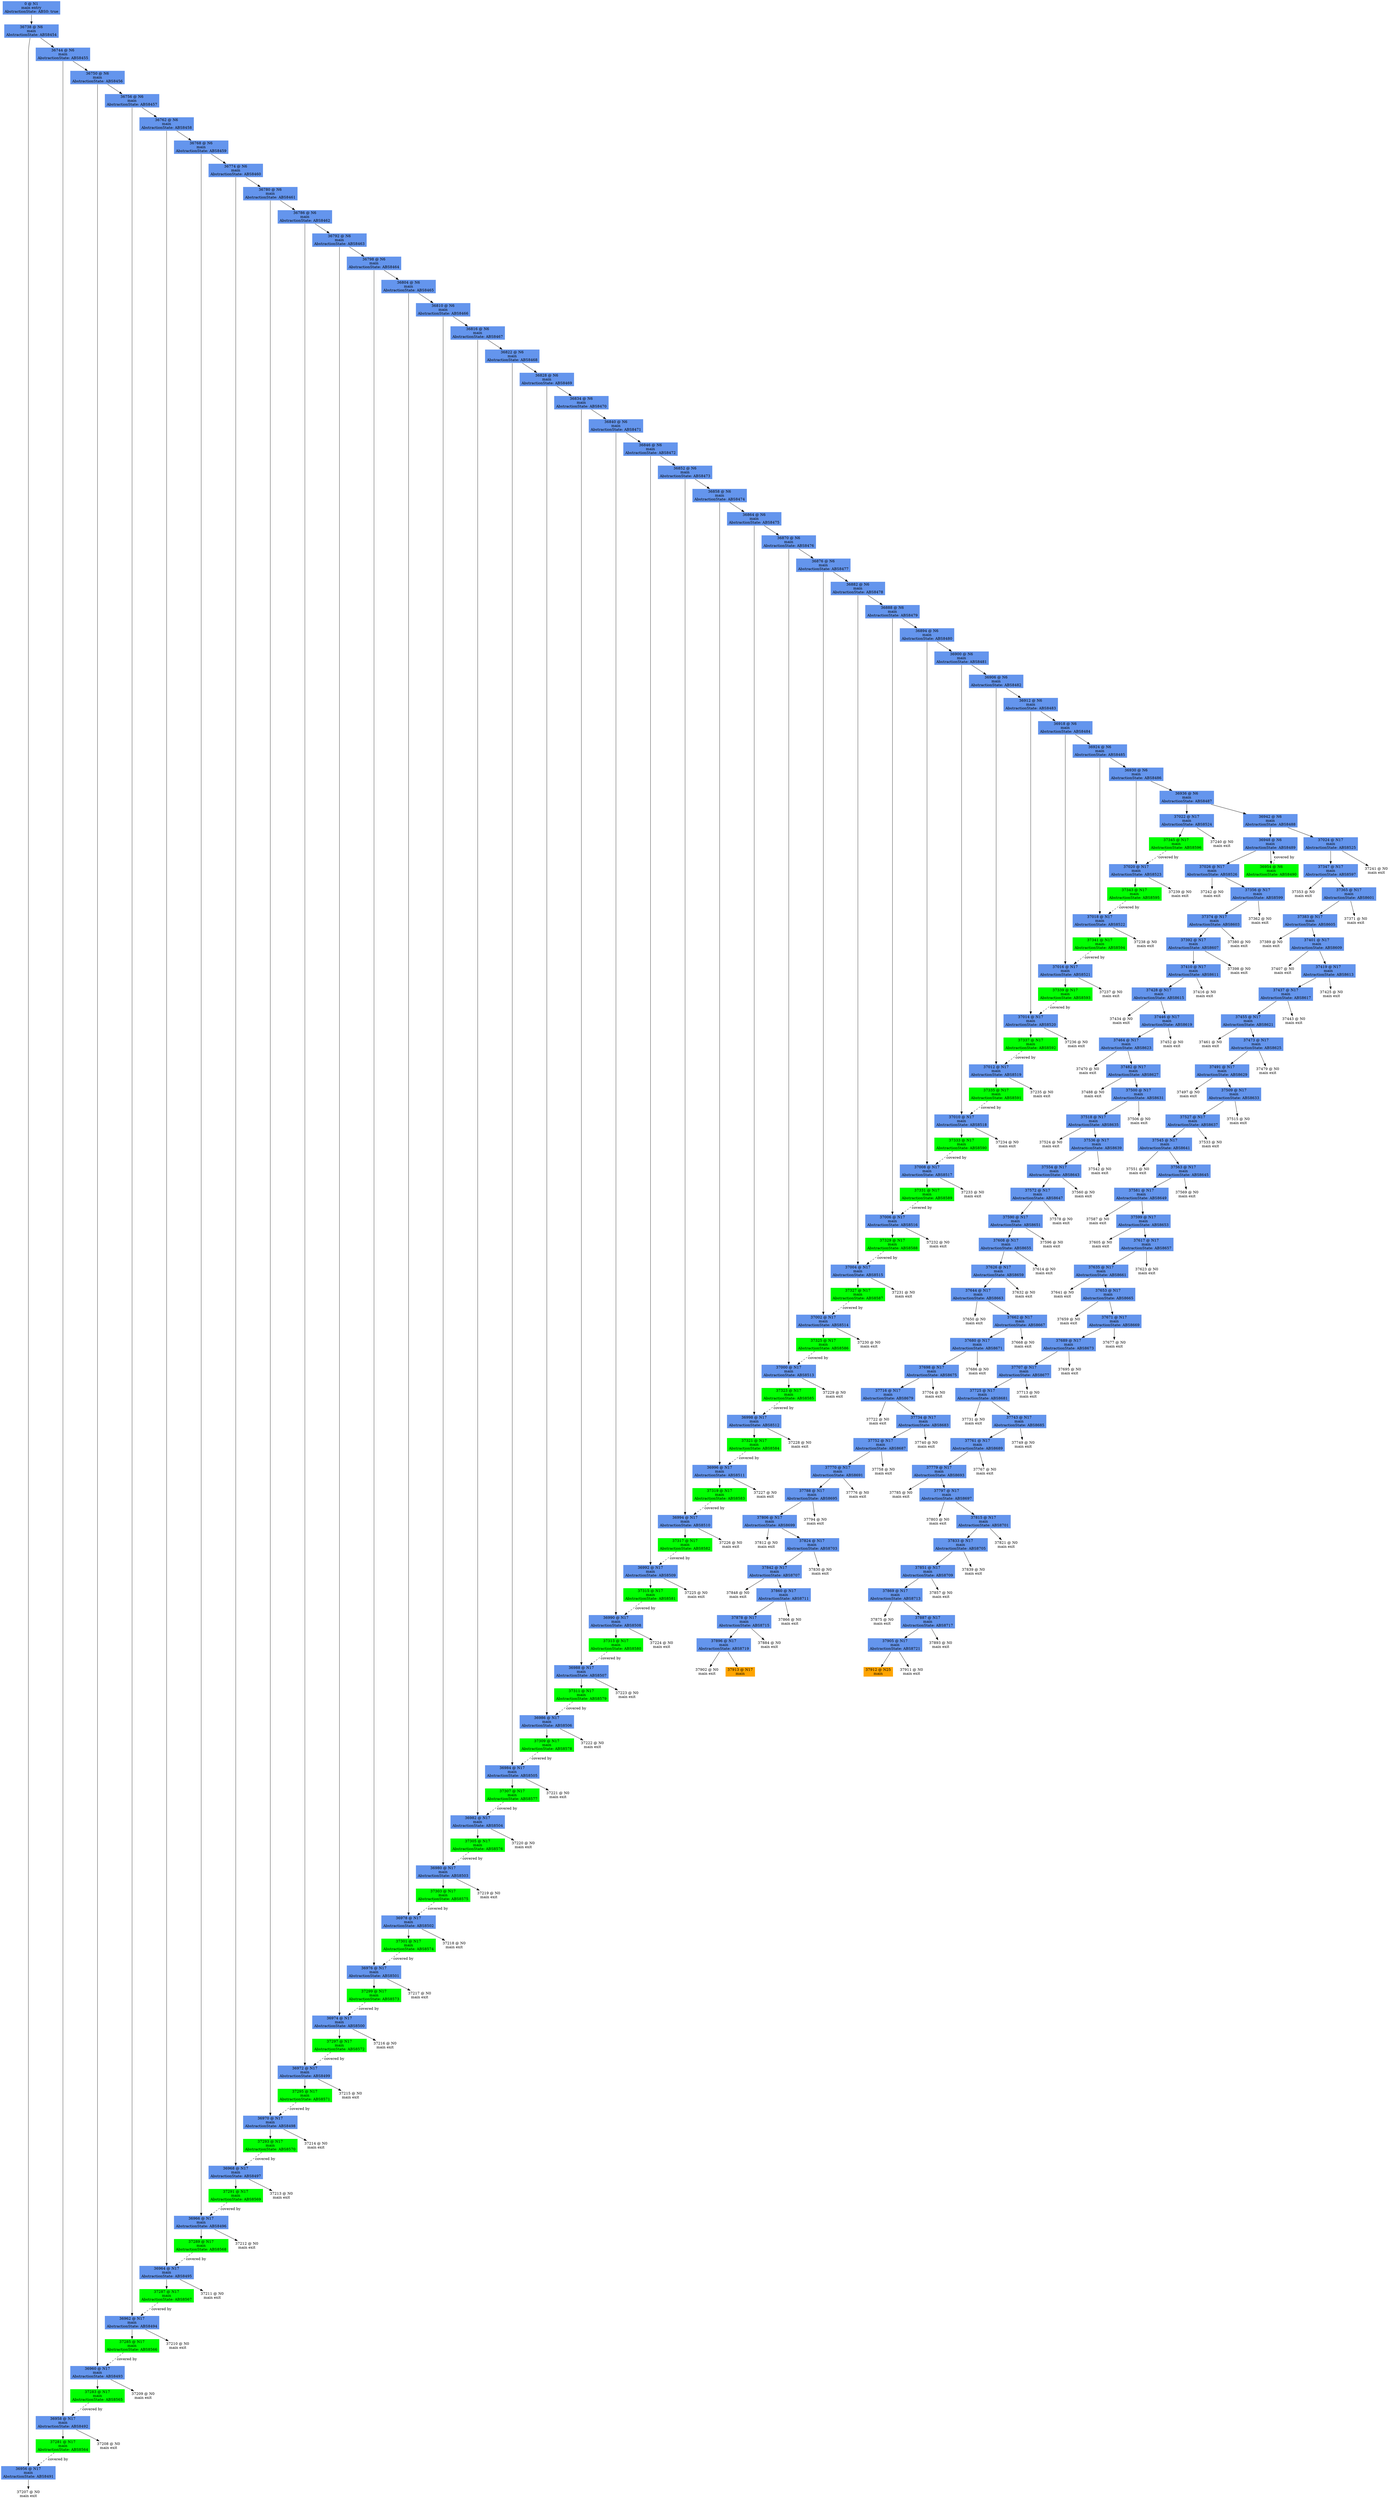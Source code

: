 digraph ARG {
node [style="filled" shape="box" color="white"]
0 [fillcolor="cornflowerblue" label="0 @ N1\nmain entry\nAbstractionState: ABS0: true\n" id="0"]
36738 [fillcolor="cornflowerblue" label="36738 @ N6\nmain\nAbstractionState: ABS8454\n" id="36738"]
36956 [fillcolor="cornflowerblue" label="36956 @ N17\nmain\nAbstractionState: ABS8491\n" id="36956"]
37207 [label="37207 @ N0\nmain exit\n" id="37207"]
36744 [fillcolor="cornflowerblue" label="36744 @ N6\nmain\nAbstractionState: ABS8455\n" id="36744"]
36958 [fillcolor="cornflowerblue" label="36958 @ N17\nmain\nAbstractionState: ABS8492\n" id="36958"]
37208 [label="37208 @ N0\nmain exit\n" id="37208"]
37281 [fillcolor="green" label="37281 @ N17\nmain\nAbstractionState: ABS8564\n" id="37281"]
36750 [fillcolor="cornflowerblue" label="36750 @ N6\nmain\nAbstractionState: ABS8456\n" id="36750"]
36756 [fillcolor="cornflowerblue" label="36756 @ N6\nmain\nAbstractionState: ABS8457\n" id="36756"]
36962 [fillcolor="cornflowerblue" label="36962 @ N17\nmain\nAbstractionState: ABS8494\n" id="36962"]
37285 [fillcolor="green" label="37285 @ N17\nmain\nAbstractionState: ABS8566\n" id="37285"]
37210 [label="37210 @ N0\nmain exit\n" id="37210"]
36762 [fillcolor="cornflowerblue" label="36762 @ N6\nmain\nAbstractionState: ABS8458\n" id="36762"]
36964 [fillcolor="cornflowerblue" label="36964 @ N17\nmain\nAbstractionState: ABS8495\n" id="36964"]
37287 [fillcolor="green" label="37287 @ N17\nmain\nAbstractionState: ABS8567\n" id="37287"]
37211 [label="37211 @ N0\nmain exit\n" id="37211"]
36768 [fillcolor="cornflowerblue" label="36768 @ N6\nmain\nAbstractionState: ABS8459\n" id="36768"]
36966 [fillcolor="cornflowerblue" label="36966 @ N17\nmain\nAbstractionState: ABS8496\n" id="36966"]
37212 [label="37212 @ N0\nmain exit\n" id="37212"]
37289 [fillcolor="green" label="37289 @ N17\nmain\nAbstractionState: ABS8568\n" id="37289"]
36774 [fillcolor="cornflowerblue" label="36774 @ N6\nmain\nAbstractionState: ABS8460\n" id="36774"]
36780 [fillcolor="cornflowerblue" label="36780 @ N6\nmain\nAbstractionState: ABS8461\n" id="36780"]
36786 [fillcolor="cornflowerblue" label="36786 @ N6\nmain\nAbstractionState: ABS8462\n" id="36786"]
36792 [fillcolor="cornflowerblue" label="36792 @ N6\nmain\nAbstractionState: ABS8463\n" id="36792"]
36798 [fillcolor="cornflowerblue" label="36798 @ N6\nmain\nAbstractionState: ABS8464\n" id="36798"]
36976 [fillcolor="cornflowerblue" label="36976 @ N17\nmain\nAbstractionState: ABS8501\n" id="36976"]
37299 [fillcolor="green" label="37299 @ N17\nmain\nAbstractionState: ABS8573\n" id="37299"]
37217 [label="37217 @ N0\nmain exit\n" id="37217"]
36804 [fillcolor="cornflowerblue" label="36804 @ N6\nmain\nAbstractionState: ABS8465\n" id="36804"]
36978 [fillcolor="cornflowerblue" label="36978 @ N17\nmain\nAbstractionState: ABS8502\n" id="36978"]
37301 [fillcolor="green" label="37301 @ N17\nmain\nAbstractionState: ABS8574\n" id="37301"]
37218 [label="37218 @ N0\nmain exit\n" id="37218"]
36810 [fillcolor="cornflowerblue" label="36810 @ N6\nmain\nAbstractionState: ABS8466\n" id="36810"]
36816 [fillcolor="cornflowerblue" label="36816 @ N6\nmain\nAbstractionState: ABS8467\n" id="36816"]
36822 [fillcolor="cornflowerblue" label="36822 @ N6\nmain\nAbstractionState: ABS8468\n" id="36822"]
36828 [fillcolor="cornflowerblue" label="36828 @ N6\nmain\nAbstractionState: ABS8469\n" id="36828"]
36986 [fillcolor="cornflowerblue" label="36986 @ N17\nmain\nAbstractionState: ABS8506\n" id="36986"]
37309 [fillcolor="green" label="37309 @ N17\nmain\nAbstractionState: ABS8578\n" id="37309"]
37222 [label="37222 @ N0\nmain exit\n" id="37222"]
36834 [fillcolor="cornflowerblue" label="36834 @ N6\nmain\nAbstractionState: ABS8470\n" id="36834"]
36988 [fillcolor="cornflowerblue" label="36988 @ N17\nmain\nAbstractionState: ABS8507\n" id="36988"]
37311 [fillcolor="green" label="37311 @ N17\nmain\nAbstractionState: ABS8579\n" id="37311"]
37223 [label="37223 @ N0\nmain exit\n" id="37223"]
36840 [fillcolor="cornflowerblue" label="36840 @ N6\nmain\nAbstractionState: ABS8471\n" id="36840"]
36846 [fillcolor="cornflowerblue" label="36846 @ N6\nmain\nAbstractionState: ABS8472\n" id="36846"]
36992 [fillcolor="cornflowerblue" label="36992 @ N17\nmain\nAbstractionState: ABS8509\n" id="36992"]
37315 [fillcolor="green" label="37315 @ N17\nmain\nAbstractionState: ABS8581\n" id="37315"]
37225 [label="37225 @ N0\nmain exit\n" id="37225"]
36852 [fillcolor="cornflowerblue" label="36852 @ N6\nmain\nAbstractionState: ABS8473\n" id="36852"]
36994 [fillcolor="cornflowerblue" label="36994 @ N17\nmain\nAbstractionState: ABS8510\n" id="36994"]
37317 [fillcolor="green" label="37317 @ N17\nmain\nAbstractionState: ABS8582\n" id="37317"]
37226 [label="37226 @ N0\nmain exit\n" id="37226"]
36858 [fillcolor="cornflowerblue" label="36858 @ N6\nmain\nAbstractionState: ABS8474\n" id="36858"]
36996 [fillcolor="cornflowerblue" label="36996 @ N17\nmain\nAbstractionState: ABS8511\n" id="36996"]
37227 [label="37227 @ N0\nmain exit\n" id="37227"]
37319 [fillcolor="green" label="37319 @ N17\nmain\nAbstractionState: ABS8583\n" id="37319"]
36864 [fillcolor="cornflowerblue" label="36864 @ N6\nmain\nAbstractionState: ABS8475\n" id="36864"]
36870 [fillcolor="cornflowerblue" label="36870 @ N6\nmain\nAbstractionState: ABS8476\n" id="36870"]
37000 [fillcolor="cornflowerblue" label="37000 @ N17\nmain\nAbstractionState: ABS8513\n" id="37000"]
37229 [label="37229 @ N0\nmain exit\n" id="37229"]
37323 [fillcolor="green" label="37323 @ N17\nmain\nAbstractionState: ABS8585\n" id="37323"]
36876 [fillcolor="cornflowerblue" label="36876 @ N6\nmain\nAbstractionState: ABS8477\n" id="36876"]
36882 [fillcolor="cornflowerblue" label="36882 @ N6\nmain\nAbstractionState: ABS8478\n" id="36882"]
36888 [fillcolor="cornflowerblue" label="36888 @ N6\nmain\nAbstractionState: ABS8479\n" id="36888"]
37006 [fillcolor="cornflowerblue" label="37006 @ N17\nmain\nAbstractionState: ABS8516\n" id="37006"]
37232 [label="37232 @ N0\nmain exit\n" id="37232"]
37329 [fillcolor="green" label="37329 @ N17\nmain\nAbstractionState: ABS8588\n" id="37329"]
36894 [fillcolor="cornflowerblue" label="36894 @ N6\nmain\nAbstractionState: ABS8480\n" id="36894"]
37008 [fillcolor="cornflowerblue" label="37008 @ N17\nmain\nAbstractionState: ABS8517\n" id="37008"]
37331 [fillcolor="green" label="37331 @ N17\nmain\nAbstractionState: ABS8589\n" id="37331"]
37233 [label="37233 @ N0\nmain exit\n" id="37233"]
36900 [fillcolor="cornflowerblue" label="36900 @ N6\nmain\nAbstractionState: ABS8481\n" id="36900"]
36906 [fillcolor="cornflowerblue" label="36906 @ N6\nmain\nAbstractionState: ABS8482\n" id="36906"]
37012 [fillcolor="cornflowerblue" label="37012 @ N17\nmain\nAbstractionState: ABS8519\n" id="37012"]
37335 [fillcolor="green" label="37335 @ N17\nmain\nAbstractionState: ABS8591\n" id="37335"]
37235 [label="37235 @ N0\nmain exit\n" id="37235"]
36912 [fillcolor="cornflowerblue" label="36912 @ N6\nmain\nAbstractionState: ABS8483\n" id="36912"]
37014 [fillcolor="cornflowerblue" label="37014 @ N17\nmain\nAbstractionState: ABS8520\n" id="37014"]
37337 [fillcolor="green" label="37337 @ N17\nmain\nAbstractionState: ABS8592\n" id="37337"]
37236 [label="37236 @ N0\nmain exit\n" id="37236"]
36918 [fillcolor="cornflowerblue" label="36918 @ N6\nmain\nAbstractionState: ABS8484\n" id="36918"]
37016 [fillcolor="cornflowerblue" label="37016 @ N17\nmain\nAbstractionState: ABS8521\n" id="37016"]
37339 [fillcolor="green" label="37339 @ N17\nmain\nAbstractionState: ABS8593\n" id="37339"]
37237 [label="37237 @ N0\nmain exit\n" id="37237"]
36924 [fillcolor="cornflowerblue" label="36924 @ N6\nmain\nAbstractionState: ABS8485\n" id="36924"]
36930 [fillcolor="cornflowerblue" label="36930 @ N6\nmain\nAbstractionState: ABS8486\n" id="36930"]
37020 [fillcolor="cornflowerblue" label="37020 @ N17\nmain\nAbstractionState: ABS8523\n" id="37020"]
37343 [fillcolor="green" label="37343 @ N17\nmain\nAbstractionState: ABS8595\n" id="37343"]
37239 [label="37239 @ N0\nmain exit\n" id="37239"]
36936 [fillcolor="cornflowerblue" label="36936 @ N6\nmain\nAbstractionState: ABS8487\n" id="36936"]
37022 [fillcolor="cornflowerblue" label="37022 @ N17\nmain\nAbstractionState: ABS8524\n" id="37022"]
37345 [fillcolor="green" label="37345 @ N17\nmain\nAbstractionState: ABS8596\n" id="37345"]
37240 [label="37240 @ N0\nmain exit\n" id="37240"]
36942 [fillcolor="cornflowerblue" label="36942 @ N6\nmain\nAbstractionState: ABS8488\n" id="36942"]
36948 [fillcolor="cornflowerblue" label="36948 @ N6\nmain\nAbstractionState: ABS8489\n" id="36948"]
37026 [fillcolor="cornflowerblue" label="37026 @ N17\nmain\nAbstractionState: ABS8526\n" id="37026"]
37242 [label="37242 @ N0\nmain exit\n" id="37242"]
37356 [fillcolor="cornflowerblue" label="37356 @ N17\nmain\nAbstractionState: ABS8599\n" id="37356"]
37374 [fillcolor="cornflowerblue" label="37374 @ N17\nmain\nAbstractionState: ABS8603\n" id="37374"]
37392 [fillcolor="cornflowerblue" label="37392 @ N17\nmain\nAbstractionState: ABS8607\n" id="37392"]
37410 [fillcolor="cornflowerblue" label="37410 @ N17\nmain\nAbstractionState: ABS8611\n" id="37410"]
37428 [fillcolor="cornflowerblue" label="37428 @ N17\nmain\nAbstractionState: ABS8615\n" id="37428"]
37434 [label="37434 @ N0\nmain exit\n" id="37434"]
37446 [fillcolor="cornflowerblue" label="37446 @ N17\nmain\nAbstractionState: ABS8619\n" id="37446"]
37464 [fillcolor="cornflowerblue" label="37464 @ N17\nmain\nAbstractionState: ABS8623\n" id="37464"]
37470 [label="37470 @ N0\nmain exit\n" id="37470"]
37482 [fillcolor="cornflowerblue" label="37482 @ N17\nmain\nAbstractionState: ABS8627\n" id="37482"]
37488 [label="37488 @ N0\nmain exit\n" id="37488"]
37500 [fillcolor="cornflowerblue" label="37500 @ N17\nmain\nAbstractionState: ABS8631\n" id="37500"]
37518 [fillcolor="cornflowerblue" label="37518 @ N17\nmain\nAbstractionState: ABS8635\n" id="37518"]
37524 [label="37524 @ N0\nmain exit\n" id="37524"]
37536 [fillcolor="cornflowerblue" label="37536 @ N17\nmain\nAbstractionState: ABS8639\n" id="37536"]
37554 [fillcolor="cornflowerblue" label="37554 @ N17\nmain\nAbstractionState: ABS8643\n" id="37554"]
37572 [fillcolor="cornflowerblue" label="37572 @ N17\nmain\nAbstractionState: ABS8647\n" id="37572"]
37590 [fillcolor="cornflowerblue" label="37590 @ N17\nmain\nAbstractionState: ABS8651\n" id="37590"]
37608 [fillcolor="cornflowerblue" label="37608 @ N17\nmain\nAbstractionState: ABS8655\n" id="37608"]
37626 [fillcolor="cornflowerblue" label="37626 @ N17\nmain\nAbstractionState: ABS8659\n" id="37626"]
37644 [fillcolor="cornflowerblue" label="37644 @ N17\nmain\nAbstractionState: ABS8663\n" id="37644"]
37650 [label="37650 @ N0\nmain exit\n" id="37650"]
37662 [fillcolor="cornflowerblue" label="37662 @ N17\nmain\nAbstractionState: ABS8667\n" id="37662"]
37680 [fillcolor="cornflowerblue" label="37680 @ N17\nmain\nAbstractionState: ABS8671\n" id="37680"]
37698 [fillcolor="cornflowerblue" label="37698 @ N17\nmain\nAbstractionState: ABS8675\n" id="37698"]
37716 [fillcolor="cornflowerblue" label="37716 @ N17\nmain\nAbstractionState: ABS8679\n" id="37716"]
37722 [label="37722 @ N0\nmain exit\n" id="37722"]
37734 [fillcolor="cornflowerblue" label="37734 @ N17\nmain\nAbstractionState: ABS8683\n" id="37734"]
37752 [fillcolor="cornflowerblue" label="37752 @ N17\nmain\nAbstractionState: ABS8687\n" id="37752"]
37770 [fillcolor="cornflowerblue" label="37770 @ N17\nmain\nAbstractionState: ABS8691\n" id="37770"]
37788 [fillcolor="cornflowerblue" label="37788 @ N17\nmain\nAbstractionState: ABS8695\n" id="37788"]
37806 [fillcolor="cornflowerblue" label="37806 @ N17\nmain\nAbstractionState: ABS8699\n" id="37806"]
37812 [label="37812 @ N0\nmain exit\n" id="37812"]
37824 [fillcolor="cornflowerblue" label="37824 @ N17\nmain\nAbstractionState: ABS8703\n" id="37824"]
37842 [fillcolor="cornflowerblue" label="37842 @ N17\nmain\nAbstractionState: ABS8707\n" id="37842"]
37848 [label="37848 @ N0\nmain exit\n" id="37848"]
37860 [fillcolor="cornflowerblue" label="37860 @ N17\nmain\nAbstractionState: ABS8711\n" id="37860"]
37878 [fillcolor="cornflowerblue" label="37878 @ N17\nmain\nAbstractionState: ABS8715\n" id="37878"]
37896 [fillcolor="cornflowerblue" label="37896 @ N17\nmain\nAbstractionState: ABS8719\n" id="37896"]
37902 [label="37902 @ N0\nmain exit\n" id="37902"]
37913 [fillcolor="orange" label="37913 @ N17\nmain\n" id="37913"]
37884 [label="37884 @ N0\nmain exit\n" id="37884"]
37866 [label="37866 @ N0\nmain exit\n" id="37866"]
37830 [label="37830 @ N0\nmain exit\n" id="37830"]
37794 [label="37794 @ N0\nmain exit\n" id="37794"]
37776 [label="37776 @ N0\nmain exit\n" id="37776"]
37758 [label="37758 @ N0\nmain exit\n" id="37758"]
37740 [label="37740 @ N0\nmain exit\n" id="37740"]
37704 [label="37704 @ N0\nmain exit\n" id="37704"]
37686 [label="37686 @ N0\nmain exit\n" id="37686"]
37668 [label="37668 @ N0\nmain exit\n" id="37668"]
37632 [label="37632 @ N0\nmain exit\n" id="37632"]
37614 [label="37614 @ N0\nmain exit\n" id="37614"]
37596 [label="37596 @ N0\nmain exit\n" id="37596"]
37578 [label="37578 @ N0\nmain exit\n" id="37578"]
37560 [label="37560 @ N0\nmain exit\n" id="37560"]
37542 [label="37542 @ N0\nmain exit\n" id="37542"]
37506 [label="37506 @ N0\nmain exit\n" id="37506"]
37452 [label="37452 @ N0\nmain exit\n" id="37452"]
37416 [label="37416 @ N0\nmain exit\n" id="37416"]
37398 [label="37398 @ N0\nmain exit\n" id="37398"]
37380 [label="37380 @ N0\nmain exit\n" id="37380"]
37362 [label="37362 @ N0\nmain exit\n" id="37362"]
36954 [fillcolor="green" label="36954 @ N6\nmain\nAbstractionState: ABS8490\n" id="36954"]
37024 [fillcolor="cornflowerblue" label="37024 @ N17\nmain\nAbstractionState: ABS8525\n" id="37024"]
37347 [fillcolor="cornflowerblue" label="37347 @ N17\nmain\nAbstractionState: ABS8597\n" id="37347"]
37353 [label="37353 @ N0\nmain exit\n" id="37353"]
37365 [fillcolor="cornflowerblue" label="37365 @ N17\nmain\nAbstractionState: ABS8601\n" id="37365"]
37383 [fillcolor="cornflowerblue" label="37383 @ N17\nmain\nAbstractionState: ABS8605\n" id="37383"]
37389 [label="37389 @ N0\nmain exit\n" id="37389"]
37401 [fillcolor="cornflowerblue" label="37401 @ N17\nmain\nAbstractionState: ABS8609\n" id="37401"]
37407 [label="37407 @ N0\nmain exit\n" id="37407"]
37419 [fillcolor="cornflowerblue" label="37419 @ N17\nmain\nAbstractionState: ABS8613\n" id="37419"]
37437 [fillcolor="cornflowerblue" label="37437 @ N17\nmain\nAbstractionState: ABS8617\n" id="37437"]
37455 [fillcolor="cornflowerblue" label="37455 @ N17\nmain\nAbstractionState: ABS8621\n" id="37455"]
37461 [label="37461 @ N0\nmain exit\n" id="37461"]
37473 [fillcolor="cornflowerblue" label="37473 @ N17\nmain\nAbstractionState: ABS8625\n" id="37473"]
37491 [fillcolor="cornflowerblue" label="37491 @ N17\nmain\nAbstractionState: ABS8629\n" id="37491"]
37497 [label="37497 @ N0\nmain exit\n" id="37497"]
37509 [fillcolor="cornflowerblue" label="37509 @ N17\nmain\nAbstractionState: ABS8633\n" id="37509"]
37527 [fillcolor="cornflowerblue" label="37527 @ N17\nmain\nAbstractionState: ABS8637\n" id="37527"]
37545 [fillcolor="cornflowerblue" label="37545 @ N17\nmain\nAbstractionState: ABS8641\n" id="37545"]
37551 [label="37551 @ N0\nmain exit\n" id="37551"]
37563 [fillcolor="cornflowerblue" label="37563 @ N17\nmain\nAbstractionState: ABS8645\n" id="37563"]
37581 [fillcolor="cornflowerblue" label="37581 @ N17\nmain\nAbstractionState: ABS8649\n" id="37581"]
37587 [label="37587 @ N0\nmain exit\n" id="37587"]
37599 [fillcolor="cornflowerblue" label="37599 @ N17\nmain\nAbstractionState: ABS8653\n" id="37599"]
37605 [label="37605 @ N0\nmain exit\n" id="37605"]
37617 [fillcolor="cornflowerblue" label="37617 @ N17\nmain\nAbstractionState: ABS8657\n" id="37617"]
37635 [fillcolor="cornflowerblue" label="37635 @ N17\nmain\nAbstractionState: ABS8661\n" id="37635"]
37641 [label="37641 @ N0\nmain exit\n" id="37641"]
37653 [fillcolor="cornflowerblue" label="37653 @ N17\nmain\nAbstractionState: ABS8665\n" id="37653"]
37659 [label="37659 @ N0\nmain exit\n" id="37659"]
37671 [fillcolor="cornflowerblue" label="37671 @ N17\nmain\nAbstractionState: ABS8669\n" id="37671"]
37689 [fillcolor="cornflowerblue" label="37689 @ N17\nmain\nAbstractionState: ABS8673\n" id="37689"]
37707 [fillcolor="cornflowerblue" label="37707 @ N17\nmain\nAbstractionState: ABS8677\n" id="37707"]
37725 [fillcolor="cornflowerblue" label="37725 @ N17\nmain\nAbstractionState: ABS8681\n" id="37725"]
37731 [label="37731 @ N0\nmain exit\n" id="37731"]
37743 [fillcolor="cornflowerblue" label="37743 @ N17\nmain\nAbstractionState: ABS8685\n" id="37743"]
37761 [fillcolor="cornflowerblue" label="37761 @ N17\nmain\nAbstractionState: ABS8689\n" id="37761"]
37779 [fillcolor="cornflowerblue" label="37779 @ N17\nmain\nAbstractionState: ABS8693\n" id="37779"]
37785 [label="37785 @ N0\nmain exit\n" id="37785"]
37797 [fillcolor="cornflowerblue" label="37797 @ N17\nmain\nAbstractionState: ABS8697\n" id="37797"]
37803 [label="37803 @ N0\nmain exit\n" id="37803"]
37815 [fillcolor="cornflowerblue" label="37815 @ N17\nmain\nAbstractionState: ABS8701\n" id="37815"]
37833 [fillcolor="cornflowerblue" label="37833 @ N17\nmain\nAbstractionState: ABS8705\n" id="37833"]
37851 [fillcolor="cornflowerblue" label="37851 @ N17\nmain\nAbstractionState: ABS8709\n" id="37851"]
37869 [fillcolor="cornflowerblue" label="37869 @ N17\nmain\nAbstractionState: ABS8713\n" id="37869"]
37875 [label="37875 @ N0\nmain exit\n" id="37875"]
37887 [fillcolor="cornflowerblue" label="37887 @ N17\nmain\nAbstractionState: ABS8717\n" id="37887"]
37905 [fillcolor="cornflowerblue" label="37905 @ N17\nmain\nAbstractionState: ABS8721\n" id="37905"]
37912 [fillcolor="orange" label="37912 @ N25\nmain\n" id="37912"]
37911 [label="37911 @ N0\nmain exit\n" id="37911"]
37893 [label="37893 @ N0\nmain exit\n" id="37893"]
37857 [label="37857 @ N0\nmain exit\n" id="37857"]
37839 [label="37839 @ N0\nmain exit\n" id="37839"]
37821 [label="37821 @ N0\nmain exit\n" id="37821"]
37767 [label="37767 @ N0\nmain exit\n" id="37767"]
37749 [label="37749 @ N0\nmain exit\n" id="37749"]
37713 [label="37713 @ N0\nmain exit\n" id="37713"]
37695 [label="37695 @ N0\nmain exit\n" id="37695"]
37677 [label="37677 @ N0\nmain exit\n" id="37677"]
37623 [label="37623 @ N0\nmain exit\n" id="37623"]
37569 [label="37569 @ N0\nmain exit\n" id="37569"]
37533 [label="37533 @ N0\nmain exit\n" id="37533"]
37515 [label="37515 @ N0\nmain exit\n" id="37515"]
37479 [label="37479 @ N0\nmain exit\n" id="37479"]
37443 [label="37443 @ N0\nmain exit\n" id="37443"]
37425 [label="37425 @ N0\nmain exit\n" id="37425"]
37371 [label="37371 @ N0\nmain exit\n" id="37371"]
37241 [label="37241 @ N0\nmain exit\n" id="37241"]
37018 [fillcolor="cornflowerblue" label="37018 @ N17\nmain\nAbstractionState: ABS8522\n" id="37018"]
37341 [fillcolor="green" label="37341 @ N17\nmain\nAbstractionState: ABS8594\n" id="37341"]
37238 [label="37238 @ N0\nmain exit\n" id="37238"]
37010 [fillcolor="cornflowerblue" label="37010 @ N17\nmain\nAbstractionState: ABS8518\n" id="37010"]
37333 [fillcolor="green" label="37333 @ N17\nmain\nAbstractionState: ABS8590\n" id="37333"]
37234 [label="37234 @ N0\nmain exit\n" id="37234"]
37004 [fillcolor="cornflowerblue" label="37004 @ N17\nmain\nAbstractionState: ABS8515\n" id="37004"]
37231 [label="37231 @ N0\nmain exit\n" id="37231"]
37327 [fillcolor="green" label="37327 @ N17\nmain\nAbstractionState: ABS8587\n" id="37327"]
37002 [fillcolor="cornflowerblue" label="37002 @ N17\nmain\nAbstractionState: ABS8514\n" id="37002"]
37325 [fillcolor="green" label="37325 @ N17\nmain\nAbstractionState: ABS8586\n" id="37325"]
37230 [label="37230 @ N0\nmain exit\n" id="37230"]
36998 [fillcolor="cornflowerblue" label="36998 @ N17\nmain\nAbstractionState: ABS8512\n" id="36998"]
37321 [fillcolor="green" label="37321 @ N17\nmain\nAbstractionState: ABS8584\n" id="37321"]
37228 [label="37228 @ N0\nmain exit\n" id="37228"]
36990 [fillcolor="cornflowerblue" label="36990 @ N17\nmain\nAbstractionState: ABS8508\n" id="36990"]
37224 [label="37224 @ N0\nmain exit\n" id="37224"]
37313 [fillcolor="green" label="37313 @ N17\nmain\nAbstractionState: ABS8580\n" id="37313"]
36984 [fillcolor="cornflowerblue" label="36984 @ N17\nmain\nAbstractionState: ABS8505\n" id="36984"]
37221 [label="37221 @ N0\nmain exit\n" id="37221"]
37307 [fillcolor="green" label="37307 @ N17\nmain\nAbstractionState: ABS8577\n" id="37307"]
36982 [fillcolor="cornflowerblue" label="36982 @ N17\nmain\nAbstractionState: ABS8504\n" id="36982"]
37220 [label="37220 @ N0\nmain exit\n" id="37220"]
37305 [fillcolor="green" label="37305 @ N17\nmain\nAbstractionState: ABS8576\n" id="37305"]
36980 [fillcolor="cornflowerblue" label="36980 @ N17\nmain\nAbstractionState: ABS8503\n" id="36980"]
37303 [fillcolor="green" label="37303 @ N17\nmain\nAbstractionState: ABS8575\n" id="37303"]
37219 [label="37219 @ N0\nmain exit\n" id="37219"]
36974 [fillcolor="cornflowerblue" label="36974 @ N17\nmain\nAbstractionState: ABS8500\n" id="36974"]
37297 [fillcolor="green" label="37297 @ N17\nmain\nAbstractionState: ABS8572\n" id="37297"]
37216 [label="37216 @ N0\nmain exit\n" id="37216"]
36972 [fillcolor="cornflowerblue" label="36972 @ N17\nmain\nAbstractionState: ABS8499\n" id="36972"]
37215 [label="37215 @ N0\nmain exit\n" id="37215"]
37295 [fillcolor="green" label="37295 @ N17\nmain\nAbstractionState: ABS8571\n" id="37295"]
36970 [fillcolor="cornflowerblue" label="36970 @ N17\nmain\nAbstractionState: ABS8498\n" id="36970"]
37214 [label="37214 @ N0\nmain exit\n" id="37214"]
37293 [fillcolor="green" label="37293 @ N17\nmain\nAbstractionState: ABS8570\n" id="37293"]
36968 [fillcolor="cornflowerblue" label="36968 @ N17\nmain\nAbstractionState: ABS8497\n" id="36968"]
37213 [label="37213 @ N0\nmain exit\n" id="37213"]
37291 [fillcolor="green" label="37291 @ N17\nmain\nAbstractionState: ABS8569\n" id="37291"]
36960 [fillcolor="cornflowerblue" label="36960 @ N17\nmain\nAbstractionState: ABS8493\n" id="36960"]
37283 [fillcolor="green" label="37283 @ N17\nmain\nAbstractionState: ABS8565\n" id="37283"]
37209 [label="37209 @ N0\nmain exit\n" id="37209"]
0 -> 36738 []
36738 -> 36744 []
36738 -> 36956 []
37281 -> 36956 [style="dashed" weight="0" label="covered by"]
36956 -> 37207 []
36744 -> 36750 []
36744 -> 36958 []
37283 -> 36958 [style="dashed" weight="0" label="covered by"]
36958 -> 37281 []
36958 -> 37208 []
36750 -> 36960 []
36750 -> 36756 []
36756 -> 36762 []
36756 -> 36962 []
37287 -> 36962 [style="dashed" weight="0" label="covered by"]
36962 -> 37210 []
36962 -> 37285 []
36762 -> 36768 []
36762 -> 36964 []
37289 -> 36964 [style="dashed" weight="0" label="covered by"]
36964 -> 37211 []
36964 -> 37287 []
36768 -> 36774 []
36768 -> 36966 []
37291 -> 36966 [style="dashed" weight="0" label="covered by"]
36966 -> 37289 []
36966 -> 37212 []
36774 -> 36968 []
36774 -> 36780 []
36780 -> 36970 []
36780 -> 36786 []
36786 -> 36972 []
36786 -> 36792 []
36792 -> 36974 []
36792 -> 36798 []
36798 -> 36804 []
36798 -> 36976 []
37301 -> 36976 [style="dashed" weight="0" label="covered by"]
36976 -> 37217 []
36976 -> 37299 []
36804 -> 36810 []
36804 -> 36978 []
37303 -> 36978 [style="dashed" weight="0" label="covered by"]
36978 -> 37218 []
36978 -> 37301 []
36810 -> 36980 []
36810 -> 36816 []
36816 -> 36982 []
36816 -> 36822 []
36822 -> 36984 []
36822 -> 36828 []
36828 -> 36834 []
36828 -> 36986 []
37311 -> 36986 [style="dashed" weight="0" label="covered by"]
36986 -> 37222 []
36986 -> 37309 []
36834 -> 36840 []
36834 -> 36988 []
37313 -> 36988 [style="dashed" weight="0" label="covered by"]
36988 -> 37223 []
36988 -> 37311 []
36840 -> 36990 []
36840 -> 36846 []
36846 -> 36852 []
36846 -> 36992 []
37317 -> 36992 [style="dashed" weight="0" label="covered by"]
36992 -> 37225 []
36992 -> 37315 []
36852 -> 36858 []
36852 -> 36994 []
37319 -> 36994 [style="dashed" weight="0" label="covered by"]
36994 -> 37226 []
36994 -> 37317 []
36858 -> 36864 []
36858 -> 36996 []
37321 -> 36996 [style="dashed" weight="0" label="covered by"]
36996 -> 37319 []
36996 -> 37227 []
36864 -> 36998 []
36864 -> 36870 []
36870 -> 36876 []
36870 -> 37000 []
37325 -> 37000 [style="dashed" weight="0" label="covered by"]
37000 -> 37323 []
37000 -> 37229 []
36876 -> 37002 []
36876 -> 36882 []
36882 -> 37004 []
36882 -> 36888 []
36888 -> 36894 []
36888 -> 37006 []
37331 -> 37006 [style="dashed" weight="0" label="covered by"]
37006 -> 37329 []
37006 -> 37232 []
36894 -> 36900 []
36894 -> 37008 []
37333 -> 37008 [style="dashed" weight="0" label="covered by"]
37008 -> 37233 []
37008 -> 37331 []
36900 -> 37010 []
36900 -> 36906 []
36906 -> 36912 []
36906 -> 37012 []
37337 -> 37012 [style="dashed" weight="0" label="covered by"]
37012 -> 37235 []
37012 -> 37335 []
36912 -> 36918 []
36912 -> 37014 []
37339 -> 37014 [style="dashed" weight="0" label="covered by"]
37014 -> 37236 []
37014 -> 37337 []
36918 -> 36924 []
36918 -> 37016 []
37341 -> 37016 [style="dashed" weight="0" label="covered by"]
37016 -> 37237 []
37016 -> 37339 []
36924 -> 37018 []
36924 -> 36930 []
36930 -> 36936 []
36930 -> 37020 []
37345 -> 37020 [style="dashed" weight="0" label="covered by"]
37020 -> 37239 []
37020 -> 37343 []
36936 -> 36942 []
36936 -> 37022 []
37022 -> 37240 []
37022 -> 37345 []
36942 -> 37024 []
36942 -> 36948 []
36954 -> 36948 [style="dashed" weight="0" label="covered by"]
36948 -> 36954 []
36948 -> 37026 []
37026 -> 37356 []
37026 -> 37242 []
37356 -> 37362 []
37356 -> 37374 []
37374 -> 37380 []
37374 -> 37392 []
37392 -> 37398 []
37392 -> 37410 []
37410 -> 37416 []
37410 -> 37428 []
37428 -> 37446 []
37428 -> 37434 []
37446 -> 37452 []
37446 -> 37464 []
37464 -> 37482 []
37464 -> 37470 []
37482 -> 37500 []
37482 -> 37488 []
37500 -> 37506 []
37500 -> 37518 []
37518 -> 37536 []
37518 -> 37524 []
37536 -> 37542 []
37536 -> 37554 []
37554 -> 37560 []
37554 -> 37572 []
37572 -> 37578 []
37572 -> 37590 []
37590 -> 37596 []
37590 -> 37608 []
37608 -> 37614 []
37608 -> 37626 []
37626 -> 37632 []
37626 -> 37644 []
37644 -> 37662 []
37644 -> 37650 []
37662 -> 37668 []
37662 -> 37680 []
37680 -> 37686 []
37680 -> 37698 []
37698 -> 37704 []
37698 -> 37716 []
37716 -> 37734 []
37716 -> 37722 []
37734 -> 37740 []
37734 -> 37752 []
37752 -> 37758 []
37752 -> 37770 []
37770 -> 37776 []
37770 -> 37788 []
37788 -> 37794 []
37788 -> 37806 []
37806 -> 37824 []
37806 -> 37812 []
37824 -> 37830 []
37824 -> 37842 []
37842 -> 37860 []
37842 -> 37848 []
37860 -> 37866 []
37860 -> 37878 []
37878 -> 37884 []
37878 -> 37896 []
37896 -> 37913 []
37896 -> 37902 []
37024 -> 37241 []
37024 -> 37347 []
37347 -> 37365 []
37347 -> 37353 []
37365 -> 37371 []
37365 -> 37383 []
37383 -> 37401 []
37383 -> 37389 []
37401 -> 37419 []
37401 -> 37407 []
37419 -> 37425 []
37419 -> 37437 []
37437 -> 37443 []
37437 -> 37455 []
37455 -> 37473 []
37455 -> 37461 []
37473 -> 37479 []
37473 -> 37491 []
37491 -> 37509 []
37491 -> 37497 []
37509 -> 37515 []
37509 -> 37527 []
37527 -> 37533 []
37527 -> 37545 []
37545 -> 37563 []
37545 -> 37551 []
37563 -> 37569 []
37563 -> 37581 []
37581 -> 37599 []
37581 -> 37587 []
37599 -> 37617 []
37599 -> 37605 []
37617 -> 37623 []
37617 -> 37635 []
37635 -> 37653 []
37635 -> 37641 []
37653 -> 37671 []
37653 -> 37659 []
37671 -> 37677 []
37671 -> 37689 []
37689 -> 37695 []
37689 -> 37707 []
37707 -> 37713 []
37707 -> 37725 []
37725 -> 37743 []
37725 -> 37731 []
37743 -> 37749 []
37743 -> 37761 []
37761 -> 37767 []
37761 -> 37779 []
37779 -> 37797 []
37779 -> 37785 []
37797 -> 37815 []
37797 -> 37803 []
37815 -> 37821 []
37815 -> 37833 []
37833 -> 37839 []
37833 -> 37851 []
37851 -> 37857 []
37851 -> 37869 []
37869 -> 37887 []
37869 -> 37875 []
37887 -> 37893 []
37887 -> 37905 []
37905 -> 37911 []
37905 -> 37912 []
37343 -> 37018 [style="dashed" weight="0" label="covered by"]
37018 -> 37238 []
37018 -> 37341 []
37335 -> 37010 [style="dashed" weight="0" label="covered by"]
37010 -> 37234 []
37010 -> 37333 []
37329 -> 37004 [style="dashed" weight="0" label="covered by"]
37004 -> 37327 []
37004 -> 37231 []
37327 -> 37002 [style="dashed" weight="0" label="covered by"]
37002 -> 37230 []
37002 -> 37325 []
37323 -> 36998 [style="dashed" weight="0" label="covered by"]
36998 -> 37228 []
36998 -> 37321 []
37315 -> 36990 [style="dashed" weight="0" label="covered by"]
36990 -> 37313 []
36990 -> 37224 []
37309 -> 36984 [style="dashed" weight="0" label="covered by"]
36984 -> 37307 []
36984 -> 37221 []
37307 -> 36982 [style="dashed" weight="0" label="covered by"]
36982 -> 37305 []
36982 -> 37220 []
37305 -> 36980 [style="dashed" weight="0" label="covered by"]
36980 -> 37219 []
36980 -> 37303 []
37299 -> 36974 [style="dashed" weight="0" label="covered by"]
36974 -> 37216 []
36974 -> 37297 []
37297 -> 36972 [style="dashed" weight="0" label="covered by"]
36972 -> 37295 []
36972 -> 37215 []
37295 -> 36970 [style="dashed" weight="0" label="covered by"]
36970 -> 37293 []
36970 -> 37214 []
37293 -> 36968 [style="dashed" weight="0" label="covered by"]
36968 -> 37291 []
36968 -> 37213 []
37285 -> 36960 [style="dashed" weight="0" label="covered by"]
36960 -> 37209 []
36960 -> 37283 []
}
